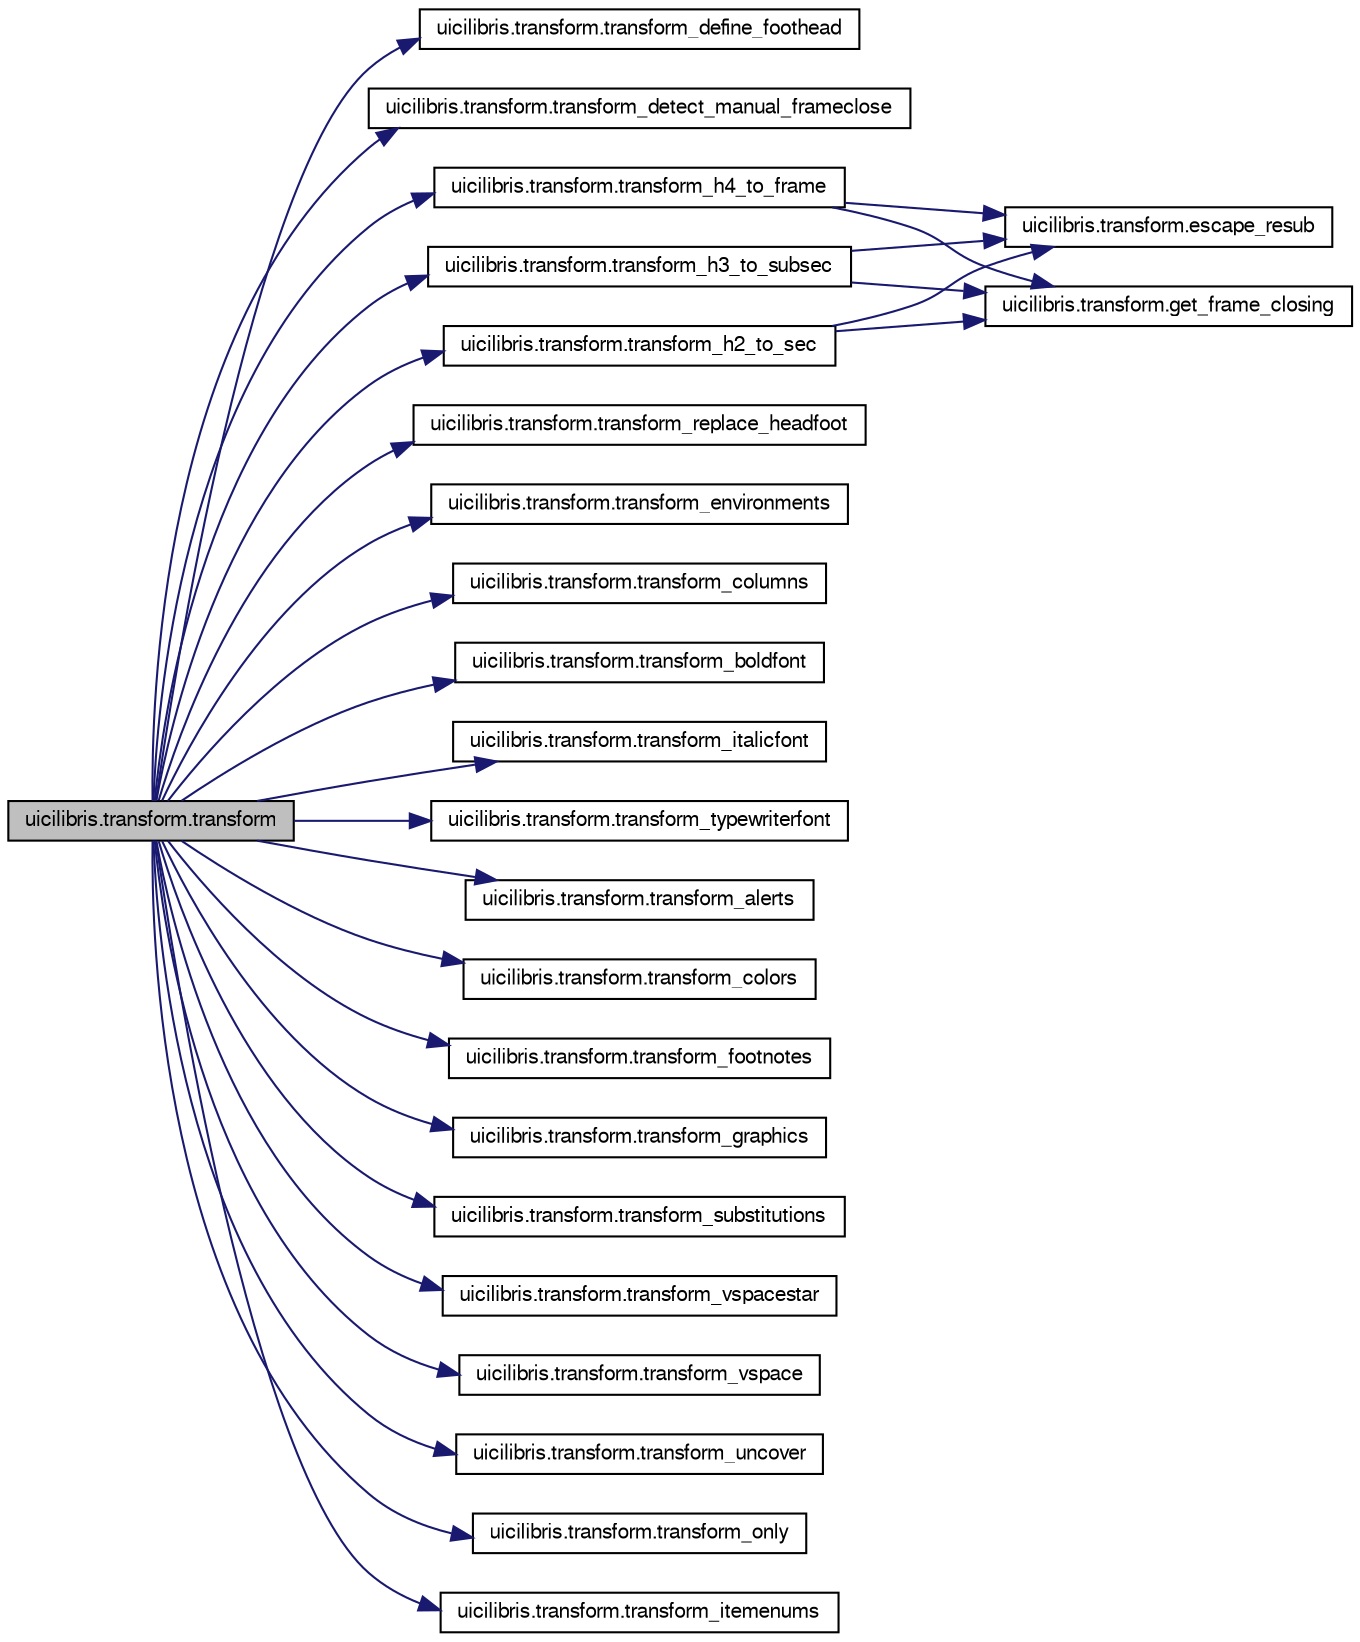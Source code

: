 digraph G
{
  edge [fontname="FreeSans",fontsize="10",labelfontname="FreeSans",labelfontsize="10"];
  node [fontname="FreeSans",fontsize="10",shape=record];
  rankdir="LR";
  Node1 [label="uicilibris.transform.transform",height=0.2,width=0.4,color="black", fillcolor="grey75", style="filled" fontcolor="black"];
  Node1 -> Node2 [color="midnightblue",fontsize="10",style="solid",fontname="FreeSans"];
  Node2 [label="uicilibris.transform.transform_define_foothead",height=0.2,width=0.4,color="black", fillcolor="white", style="filled",URL="$namespaceuicilibris_1_1transform.html#aa8b7f3f1ff9b3d23518c343b99a77b64",tooltip="header and footer definitions"];
  Node1 -> Node3 [color="midnightblue",fontsize="10",style="solid",fontname="FreeSans"];
  Node3 [label="uicilibris.transform.transform_detect_manual_frameclose",height=0.2,width=0.4,color="black", fillcolor="white", style="filled",URL="$namespaceuicilibris_1_1transform.html#ae7114bbf6b1f5fe97b0d4e6b8037fd83",tooltip="detect manual closing of frames"];
  Node1 -> Node4 [color="midnightblue",fontsize="10",style="solid",fontname="FreeSans"];
  Node4 [label="uicilibris.transform.transform_h4_to_frame",height=0.2,width=0.4,color="black", fillcolor="white", style="filled",URL="$namespaceuicilibris_1_1transform.html#af3b3a54f8bb65069951c6b693f107ffe",tooltip="headings (3) to frames"];
  Node4 -> Node5 [color="midnightblue",fontsize="10",style="solid",fontname="FreeSans"];
  Node5 [label="uicilibris.transform.escape_resub",height=0.2,width=0.4,color="black", fillcolor="white", style="filled",URL="$namespaceuicilibris_1_1transform.html#aa64a6c96679a86a7476091e3800eeb1d"];
  Node4 -> Node6 [color="midnightblue",fontsize="10",style="solid",fontname="FreeSans"];
  Node6 [label="uicilibris.transform.get_frame_closing",height=0.2,width=0.4,color="black", fillcolor="white", style="filled",URL="$namespaceuicilibris_1_1transform.html#a5fd016b32b6c371cfc6a64805c869bf2"];
  Node1 -> Node7 [color="midnightblue",fontsize="10",style="solid",fontname="FreeSans"];
  Node7 [label="uicilibris.transform.transform_h3_to_subsec",height=0.2,width=0.4,color="black", fillcolor="white", style="filled",URL="$namespaceuicilibris_1_1transform.html#af5f99adea6602bc8a737693e9bbb42db",tooltip="headings (2) to subsections"];
  Node7 -> Node5 [color="midnightblue",fontsize="10",style="solid",fontname="FreeSans"];
  Node7 -> Node6 [color="midnightblue",fontsize="10",style="solid",fontname="FreeSans"];
  Node1 -> Node8 [color="midnightblue",fontsize="10",style="solid",fontname="FreeSans"];
  Node8 [label="uicilibris.transform.transform_h2_to_sec",height=0.2,width=0.4,color="black", fillcolor="white", style="filled",URL="$namespaceuicilibris_1_1transform.html#acc6bfd3da7f1657fc0bbd55685a112b0",tooltip="headings (1) to sections"];
  Node8 -> Node5 [color="midnightblue",fontsize="10",style="solid",fontname="FreeSans"];
  Node8 -> Node6 [color="midnightblue",fontsize="10",style="solid",fontname="FreeSans"];
  Node1 -> Node9 [color="midnightblue",fontsize="10",style="solid",fontname="FreeSans"];
  Node9 [label="uicilibris.transform.transform_replace_headfoot",height=0.2,width=0.4,color="black", fillcolor="white", style="filled",URL="$namespaceuicilibris_1_1transform.html#af94a2eb2a5f807cbd5ee814fdd318d50"];
  Node1 -> Node10 [color="midnightblue",fontsize="10",style="solid",fontname="FreeSans"];
  Node10 [label="uicilibris.transform.transform_environments",height=0.2,width=0.4,color="black", fillcolor="white", style="filled",URL="$namespaceuicilibris_1_1transform.html#a27e91c2f8fb8ba1f34dce7f6111a3b4c",tooltip="latex environments, the users takes full responsibility for closing ALL opened environments exampe: &lt;..."];
  Node1 -> Node11 [color="midnightblue",fontsize="10",style="solid",fontname="FreeSans"];
  Node11 [label="uicilibris.transform.transform_columns",height=0.2,width=0.4,color="black", fillcolor="white", style="filled",URL="$namespaceuicilibris_1_1transform.html#a4e36567d6f7659c10d179fec4092398a",tooltip="columns"];
  Node1 -> Node12 [color="midnightblue",fontsize="10",style="solid",fontname="FreeSans"];
  Node12 [label="uicilibris.transform.transform_boldfont",height=0.2,width=0.4,color="black", fillcolor="white", style="filled",URL="$namespaceuicilibris_1_1transform.html#ad3c2902376497c6e1504dfcb830eac9a",tooltip="bold font"];
  Node1 -> Node13 [color="midnightblue",fontsize="10",style="solid",fontname="FreeSans"];
  Node13 [label="uicilibris.transform.transform_italicfont",height=0.2,width=0.4,color="black", fillcolor="white", style="filled",URL="$namespaceuicilibris_1_1transform.html#a40ff5313cc423d40d9d412d7dcbecf75",tooltip="italic font"];
  Node1 -> Node14 [color="midnightblue",fontsize="10",style="solid",fontname="FreeSans"];
  Node14 [label="uicilibris.transform.transform_typewriterfont",height=0.2,width=0.4,color="black", fillcolor="white", style="filled",URL="$namespaceuicilibris_1_1transform.html#a6d96b97868833f6e38d5f9daf31e8f33",tooltip="typewriter font"];
  Node1 -> Node15 [color="midnightblue",fontsize="10",style="solid",fontname="FreeSans"];
  Node15 [label="uicilibris.transform.transform_alerts",height=0.2,width=0.4,color="black", fillcolor="white", style="filled",URL="$namespaceuicilibris_1_1transform.html#a2fc9a6c122cbc1b999a471477a64fb62",tooltip="alerts"];
  Node1 -> Node16 [color="midnightblue",fontsize="10",style="solid",fontname="FreeSans"];
  Node16 [label="uicilibris.transform.transform_colors",height=0.2,width=0.4,color="black", fillcolor="white", style="filled",URL="$namespaceuicilibris_1_1transform.html#a00c2a9e039c34057f476d761315acfa6",tooltip="colors"];
  Node1 -> Node17 [color="midnightblue",fontsize="10",style="solid",fontname="FreeSans"];
  Node17 [label="uicilibris.transform.transform_footnotes",height=0.2,width=0.4,color="black", fillcolor="white", style="filled",URL="$namespaceuicilibris_1_1transform.html#ac45e3973b902e7c02e246047e18ae905",tooltip="footnotes"];
  Node1 -> Node18 [color="midnightblue",fontsize="10",style="solid",fontname="FreeSans"];
  Node18 [label="uicilibris.transform.transform_graphics",height=0.2,width=0.4,color="black", fillcolor="white", style="filled",URL="$namespaceuicilibris_1_1transform.html#ab8faf91922cc5d59a8514e6acce5075c",tooltip="figures/images"];
  Node1 -> Node19 [color="midnightblue",fontsize="10",style="solid",fontname="FreeSans"];
  Node19 [label="uicilibris.transform.transform_substitutions",height=0.2,width=0.4,color="black", fillcolor="white", style="filled",URL="$namespaceuicilibris_1_1transform.html#a5fb61a8d93475412b207f587a48e80ce",tooltip="substitutions"];
  Node1 -> Node20 [color="midnightblue",fontsize="10",style="solid",fontname="FreeSans"];
  Node20 [label="uicilibris.transform.transform_vspacestar",height=0.2,width=0.4,color="black", fillcolor="white", style="filled",URL="$namespaceuicilibris_1_1transform.html#af4f92cee8930d07dfc60315e76f03731",tooltip="vspace*"];
  Node1 -> Node21 [color="midnightblue",fontsize="10",style="solid",fontname="FreeSans"];
  Node21 [label="uicilibris.transform.transform_vspace",height=0.2,width=0.4,color="black", fillcolor="white", style="filled",URL="$namespaceuicilibris_1_1transform.html#a8adcacf533db438a70c9651e3a2e7ec4",tooltip="vspace"];
  Node1 -> Node22 [color="midnightblue",fontsize="10",style="solid",fontname="FreeSans"];
  Node22 [label="uicilibris.transform.transform_uncover",height=0.2,width=0.4,color="black", fillcolor="white", style="filled",URL="$namespaceuicilibris_1_1transform.html#a52daa3a244158c52fd57576e9a69ef41",tooltip="uncover"];
  Node1 -> Node23 [color="midnightblue",fontsize="10",style="solid",fontname="FreeSans"];
  Node23 [label="uicilibris.transform.transform_only",height=0.2,width=0.4,color="black", fillcolor="white", style="filled",URL="$namespaceuicilibris_1_1transform.html#a8620efb1962df1bb0db835c4acd4d8ae",tooltip="only"];
  Node1 -> Node24 [color="midnightblue",fontsize="10",style="solid",fontname="FreeSans"];
  Node24 [label="uicilibris.transform.transform_itemenums",height=0.2,width=0.4,color="black", fillcolor="white", style="filled",URL="$namespaceuicilibris_1_1transform.html#a5e4e43440e494b5328b11bbd2e0ae90e",tooltip="handle itemizations/enumerations"];
}
